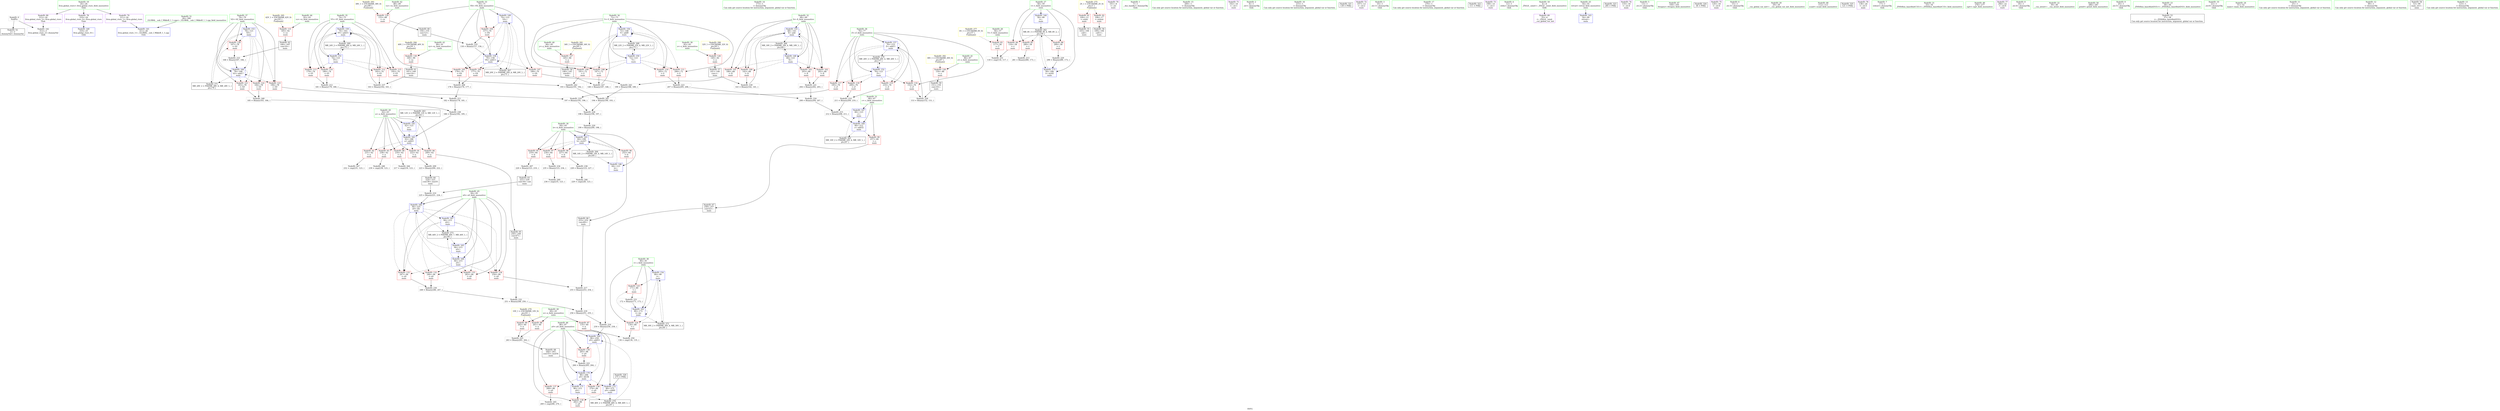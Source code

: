 digraph "SVFG" {
	label="SVFG";

	Node0x564a797b5410 [shape=record,color=grey,label="{NodeID: 0\nNullPtr}"];
	Node0x564a797b5410 -> Node0x564a797d7920[style=solid];
	Node0x564a797b5410 -> Node0x564a797dd260[style=solid];
	Node0x564a797f1800 [shape=record,color=black,label="{NodeID: 263\nMR_12V_2 = PHI(MR_12V_4, MR_12V_1, )\npts\{63 \}\n}"];
	Node0x564a797f1800 -> Node0x564a797dd4d0[style=dashed];
	Node0x564a797d6690 [shape=record,color=red,label="{NodeID: 97\n234\<--64\n\<--b\nmain\n}"];
	Node0x564a797d6690 -> Node0x564a797e3e50[style=solid];
	Node0x564a797d4b20 [shape=record,color=green,label="{NodeID: 14\n173\<--1\n\<--dummyObj\nCan only get source location for instruction, argument, global var or function.}"];
	Node0x564a797f6400 [shape=record,color=yellow,style=double,label="{NodeID: 277\n6V_1 = ENCHI(MR_6V_0)\npts\{57 \}\nFun[main]}"];
	Node0x564a797f6400 -> Node0x564a797d9250[style=dashed];
	Node0x564a797d71f0 [shape=record,color=red,label="{NodeID: 111\n206\<--72\n\<--Y\nmain\n}"];
	Node0x564a797d71f0 -> Node0x564a797e2dd0[style=solid];
	Node0x564a797d5580 [shape=record,color=green,label="{NodeID: 28\n60\<--61\nn\<--n_field_insensitive\nmain\n}"];
	Node0x564a797d5580 -> Node0x564a797d9590[style=solid];
	Node0x564a797d5580 -> Node0x564a797d9660[style=solid];
	Node0x564a797d5580 -> Node0x564a797d9730[style=solid];
	Node0x564a797f7040 [shape=record,color=yellow,style=double,label="{NodeID: 291\n34V_1 = ENCHI(MR_34V_0)\npts\{85 \}\nFun[main]}"];
	Node0x564a797f7040 -> Node0x564a797dc630[style=dashed];
	Node0x564a797da940 [shape=record,color=grey,label="{NodeID: 208\n178 = Binary(176, 177, )\n}"];
	Node0x564a797da940 -> Node0x564a797e1bd0[style=solid];
	Node0x564a797dc490 [shape=record,color=red,label="{NodeID: 125\n171\<--80\n\<--i\nmain\n}"];
	Node0x564a797dc490 -> Node0x564a797e39d0[style=solid];
	Node0x564a797d60e0 [shape=record,color=green,label="{NodeID: 42\n88\<--89\nvx\<--vx_field_insensitive\nmain\n}"];
	Node0x564a797d60e0 -> Node0x564a797dc7d0[style=solid];
	Node0x564a797e2c50 [shape=record,color=grey,label="{NodeID: 222\n266 = Binary(265, 264, )\n}"];
	Node0x564a797e2c50 -> Node0x564a797de920[style=solid];
	Node0x564a797dcff0 [shape=record,color=red,label="{NodeID: 139\n282\<--96\n\<--y0\nmain\n}"];
	Node0x564a797d7c60 [shape=record,color=black,label="{NodeID: 56\n109\<--106\ncall1\<--\nmain\n}"];
	Node0x564a797e4150 [shape=record,color=grey,label="{NodeID: 236\n228 = Binary(123, 227, )\n}"];
	Node0x564a797e4150 -> Node0x564a797e5050[style=solid];
	Node0x564a797ddb50 [shape=record,color=blue,label="{NodeID: 153\n78\<--123\nVZ\<--\nmain\n}"];
	Node0x564a797ddb50 -> Node0x564a797dc080[style=dashed];
	Node0x564a797ddb50 -> Node0x564a797dc150[style=dashed];
	Node0x564a797ddb50 -> Node0x564a797dc220[style=dashed];
	Node0x564a797ddb50 -> Node0x564a797dc2f0[style=dashed];
	Node0x564a797ddb50 -> Node0x564a797de100[style=dashed];
	Node0x564a797ddb50 -> Node0x564a797f4400[style=dashed];
	Node0x564a797d87c0 [shape=record,color=purple,label="{NodeID: 70\n101\<--8\n\<--.str\nmain\n}"];
	Node0x564a797e5650 [shape=record,color=grey,label="{NodeID: 250\n136 = cmp(134, 135, )\n}"];
	Node0x564a797de6b0 [shape=record,color=blue,label="{NodeID: 167\n94\<--215\nx0\<--\nmain\n}"];
	Node0x564a797de6b0 -> Node0x564a797dca40[style=dashed];
	Node0x564a797de6b0 -> Node0x564a797dcb10[style=dashed];
	Node0x564a797de6b0 -> Node0x564a797dcbe0[style=dashed];
	Node0x564a797de6b0 -> Node0x564a797dccb0[style=dashed];
	Node0x564a797de6b0 -> Node0x564a797f4e00[style=dashed];
	Node0x564a797d9320 [shape=record,color=red,label="{NodeID: 84\n116\<--58\n\<--t\nmain\n}"];
	Node0x564a797d9320 -> Node0x564a797e57d0[style=solid];
	Node0x564a797cd0b0 [shape=record,color=green,label="{NodeID: 1\n7\<--1\n__dso_handle\<--dummyObj\nGlob }"];
	Node0x564a797f1d00 [shape=record,color=black,label="{NodeID: 264\nMR_14V_2 = PHI(MR_14V_4, MR_14V_1, )\npts\{65 \}\n}"];
	Node0x564a797f1d00 -> Node0x564a797dd5a0[style=dashed];
	Node0x564a797d6760 [shape=record,color=red,label="{NodeID: 98\n252\<--64\n\<--b\nmain\n}"];
	Node0x564a797d6760 -> Node0x564a797d8480[style=solid];
	Node0x564a797d4bb0 [shape=record,color=green,label="{NodeID: 15\n200\<--1\n\<--dummyObj\nCan only get source location for instruction, argument, global var or function.}"];
	Node0x564a797d72c0 [shape=record,color=red,label="{NodeID: 112\n162\<--74\n\<--VY\nmain\n}"];
	Node0x564a797d72c0 -> Node0x564a797e42d0[style=solid];
	Node0x564a797d5650 [shape=record,color=green,label="{NodeID: 29\n62\<--63\na\<--a_field_insensitive\nmain\n}"];
	Node0x564a797d5650 -> Node0x564a797d9800[style=solid];
	Node0x564a797d5650 -> Node0x564a797d98d0[style=solid];
	Node0x564a797d5650 -> Node0x564a797d99a0[style=solid];
	Node0x564a797d5650 -> Node0x564a797d9a70[style=solid];
	Node0x564a797d5650 -> Node0x564a797d9b40[style=solid];
	Node0x564a797d5650 -> Node0x564a797dd4d0[style=solid];
	Node0x564a797d5650 -> Node0x564a797de2a0[style=solid];
	Node0x564a797f7120 [shape=record,color=yellow,style=double,label="{NodeID: 292\n36V_1 = ENCHI(MR_36V_0)\npts\{87 \}\nFun[main]}"];
	Node0x564a797f7120 -> Node0x564a797dc700[style=dashed];
	Node0x564a797daac0 [shape=record,color=grey,label="{NodeID: 209\n223 = Binary(200, 222, )\n}"];
	Node0x564a797daac0 -> Node0x564a797d82e0[style=solid];
	Node0x564a797dc560 [shape=record,color=red,label="{NodeID: 126\n140\<--82\n\<--x\nmain\n}"];
	Node0x564a797dc560 -> Node0x564a797d7d30[style=solid];
	Node0x564a797d61b0 [shape=record,color=green,label="{NodeID: 43\n90\<--91\nvy\<--vy_field_insensitive\nmain\n}"];
	Node0x564a797d61b0 -> Node0x564a797dc8a0[style=solid];
	Node0x564a797e2dd0 [shape=record,color=grey,label="{NodeID: 223\n207 = Binary(205, 206, )\n}"];
	Node0x564a797e2dd0 -> Node0x564a797e2f50[style=solid];
	Node0x564a797dd0c0 [shape=record,color=blue,label="{NodeID: 140\n310\<--25\nllvm.global_ctors_0\<--\nGlob }"];
	Node0x564a797d7d30 [shape=record,color=black,label="{NodeID: 57\n141\<--140\nconv\<--\nmain\n}"];
	Node0x564a797d7d30 -> Node0x564a797e45d0[style=solid];
	Node0x564a797e42d0 [shape=record,color=grey,label="{NodeID: 237\n163 = Binary(162, 161, )\n}"];
	Node0x564a797e42d0 -> Node0x564a797de030[style=solid];
	Node0x564a797ddc20 [shape=record,color=blue,label="{NodeID: 154\n80\<--99\ni\<--\nmain\n}"];
	Node0x564a797ddc20 -> Node0x564a797dc3c0[style=dashed];
	Node0x564a797ddc20 -> Node0x564a797dc490[style=dashed];
	Node0x564a797ddc20 -> Node0x564a797de1d0[style=dashed];
	Node0x564a797ddc20 -> Node0x564a797f4900[style=dashed];
	Node0x564a797d8890 [shape=record,color=purple,label="{NodeID: 71\n102\<--10\n\<--.str.1\nmain\n}"];
	Node0x564a797e57d0 [shape=record,color=grey,label="{NodeID: 251\n118 = cmp(116, 117, )\n}"];
	Node0x564a797de780 [shape=record,color=blue,label="{NodeID: 168\n94\<--215\nx0\<--\nmain\n}"];
	Node0x564a797de780 -> Node0x564a797dca40[style=dashed];
	Node0x564a797de780 -> Node0x564a797dcb10[style=dashed];
	Node0x564a797de780 -> Node0x564a797dcbe0[style=dashed];
	Node0x564a797de780 -> Node0x564a797dccb0[style=dashed];
	Node0x564a797de780 -> Node0x564a797f4e00[style=dashed];
	Node0x564a797d93f0 [shape=record,color=red,label="{NodeID: 85\n280\<--58\n\<--t\nmain\n}"];
	Node0x564a797d93f0 -> Node0x564a797e1ed0[style=solid];
	Node0x564a797b52f0 [shape=record,color=green,label="{NodeID: 2\n8\<--1\n.str\<--dummyObj\nGlob }"];
	Node0x564a797f2200 [shape=record,color=black,label="{NodeID: 265\nMR_16V_2 = PHI(MR_16V_4, MR_16V_1, )\npts\{67 \}\n}"];
	Node0x564a797f2200 -> Node0x564a797dd670[style=dashed];
	Node0x564a797d6830 [shape=record,color=red,label="{NodeID: 99\n257\<--66\n\<--c\nmain\n}"];
	Node0x564a797d6830 -> Node0x564a797d8550[style=solid];
	Node0x564a797d4c40 [shape=record,color=green,label="{NodeID: 16\n215\<--1\n\<--dummyObj\nCan only get source location for instruction, argument, global var or function.}"];
	Node0x564a797f65c0 [shape=record,color=yellow,style=double,label="{NodeID: 279\n10V_1 = ENCHI(MR_10V_0)\npts\{61 \}\nFun[main]}"];
	Node0x564a797f65c0 -> Node0x564a797d9590[style=dashed];
	Node0x564a797f65c0 -> Node0x564a797d9660[style=dashed];
	Node0x564a797f65c0 -> Node0x564a797d9730[style=dashed];
	Node0x564a797d7390 [shape=record,color=red,label="{NodeID: 113\n179\<--74\n\<--VY\nmain\n}"];
	Node0x564a797d7390 -> Node0x564a797e1d50[style=solid];
	Node0x564a797d5720 [shape=record,color=green,label="{NodeID: 30\n64\<--65\nb\<--b_field_insensitive\nmain\n}"];
	Node0x564a797d5720 -> Node0x564a797d9c10[style=solid];
	Node0x564a797d5720 -> Node0x564a797d65c0[style=solid];
	Node0x564a797d5720 -> Node0x564a797d6690[style=solid];
	Node0x564a797d5720 -> Node0x564a797d6760[style=solid];
	Node0x564a797d5720 -> Node0x564a797dd5a0[style=solid];
	Node0x564a797d5720 -> Node0x564a797de370[style=solid];
	Node0x564a797f7200 [shape=record,color=yellow,style=double,label="{NodeID: 293\n38V_1 = ENCHI(MR_38V_0)\npts\{89 \}\nFun[main]}"];
	Node0x564a797f7200 -> Node0x564a797dc7d0[style=dashed];
	Node0x564a797e1ad0 [shape=record,color=grey,label="{NodeID: 210\n225 = Binary(221, 224, )\n}"];
	Node0x564a797e1ad0 -> Node0x564a797de5e0[style=solid];
	Node0x564a797dc630 [shape=record,color=red,label="{NodeID: 127\n145\<--84\n\<--y\nmain\n}"];
	Node0x564a797dc630 -> Node0x564a797d7e00[style=solid];
	Node0x564a797d6280 [shape=record,color=green,label="{NodeID: 44\n92\<--93\nvz\<--vz_field_insensitive\nmain\n}"];
	Node0x564a797d6280 -> Node0x564a797dc970[style=solid];
	Node0x564a797e2f50 [shape=record,color=grey,label="{NodeID: 224\n208 = Binary(204, 207, )\n}"];
	Node0x564a797e2f50 -> Node0x564a797e21d0[style=solid];
	Node0x564a797dd190 [shape=record,color=blue,label="{NodeID: 141\n311\<--26\nllvm.global_ctors_1\<--_GLOBAL__sub_I_MikleB_1_1.cpp\nGlob }"];
	Node0x564a797d7e00 [shape=record,color=black,label="{NodeID: 58\n146\<--145\nconv8\<--\nmain\n}"];
	Node0x564a797d7e00 -> Node0x564a797e33d0[style=solid];
	Node0x564a798054d0 [shape=record,color=black,label="{NodeID: 321\n139 = PHI()\n}"];
	Node0x564a797e4450 [shape=record,color=grey,label="{NodeID: 238\n186 = Binary(182, 185, )\n}"];
	Node0x564a797e4450 -> Node0x564a797de2a0[style=solid];
	Node0x564a797ddcf0 [shape=record,color=blue,label="{NodeID: 155\n68\<--143\nX\<--add\nmain\n}"];
	Node0x564a797ddcf0 -> Node0x564a797d6900[style=dashed];
	Node0x564a797ddcf0 -> Node0x564a797d69d0[style=dashed];
	Node0x564a797ddcf0 -> Node0x564a797d6aa0[style=dashed];
	Node0x564a797ddcf0 -> Node0x564a797d6b70[style=dashed];
	Node0x564a797ddcf0 -> Node0x564a797ddcf0[style=dashed];
	Node0x564a797ddcf0 -> Node0x564a797f2700[style=dashed];
	Node0x564a797d8960 [shape=record,color=purple,label="{NodeID: 72\n107\<--13\n\<--.str.2\nmain\n}"];
	Node0x564a797de850 [shape=record,color=blue,label="{NodeID: 169\n96\<--259\ny0\<--add53\nmain\n}"];
	Node0x564a797de850 -> Node0x564a797dcd80[style=dashed];
	Node0x564a797de850 -> Node0x564a797de920[style=dashed];
	Node0x564a797d94c0 [shape=record,color=red,label="{NodeID: 86\n289\<--58\n\<--t\nmain\n}"];
	Node0x564a797d94c0 -> Node0x564a797e36d0[style=solid];
	Node0x564a797b5a90 [shape=record,color=green,label="{NodeID: 3\n10\<--1\n.str.1\<--dummyObj\nGlob }"];
	Node0x564a797f2700 [shape=record,color=black,label="{NodeID: 266\nMR_18V_2 = PHI(MR_18V_4, MR_18V_1, )\npts\{69 \}\n}"];
	Node0x564a797f2700 -> Node0x564a797dd740[style=dashed];
	Node0x564a797d6900 [shape=record,color=red,label="{NodeID: 100\n142\<--68\n\<--X\nmain\n}"];
	Node0x564a797d6900 -> Node0x564a797e45d0[style=solid];
	Node0x564a797d4cd0 [shape=record,color=green,label="{NodeID: 17\n270\<--1\n\<--dummyObj\nCan only get source location for instruction, argument, global var or function.}"];
	Node0x564a797d7460 [shape=record,color=red,label="{NodeID: 114\n180\<--74\n\<--VY\nmain\n}"];
	Node0x564a797d7460 -> Node0x564a797e1d50[style=solid];
	Node0x564a797d57f0 [shape=record,color=green,label="{NodeID: 31\n66\<--67\nc\<--c_field_insensitive\nmain\n}"];
	Node0x564a797d57f0 -> Node0x564a797d6830[style=solid];
	Node0x564a797d57f0 -> Node0x564a797dd670[style=solid];
	Node0x564a797d57f0 -> Node0x564a797de440[style=solid];
	Node0x564a797f72e0 [shape=record,color=yellow,style=double,label="{NodeID: 294\n40V_1 = ENCHI(MR_40V_0)\npts\{91 \}\nFun[main]}"];
	Node0x564a797f72e0 -> Node0x564a797dc8a0[style=dashed];
	Node0x564a797e1bd0 [shape=record,color=grey,label="{NodeID: 211\n182 = Binary(178, 181, )\n}"];
	Node0x564a797e1bd0 -> Node0x564a797e4450[style=solid];
	Node0x564a797dc700 [shape=record,color=red,label="{NodeID: 128\n150\<--86\n\<--z\nmain\n}"];
	Node0x564a797dc700 -> Node0x564a797d7ed0[style=solid];
	Node0x564a797d6350 [shape=record,color=green,label="{NodeID: 45\n94\<--95\nx0\<--x0_field_insensitive\nmain\n}"];
	Node0x564a797d6350 -> Node0x564a797dca40[style=solid];
	Node0x564a797d6350 -> Node0x564a797dcb10[style=solid];
	Node0x564a797d6350 -> Node0x564a797dcbe0[style=solid];
	Node0x564a797d6350 -> Node0x564a797dccb0[style=solid];
	Node0x564a797d6350 -> Node0x564a797de510[style=solid];
	Node0x564a797d6350 -> Node0x564a797de5e0[style=solid];
	Node0x564a797d6350 -> Node0x564a797de6b0[style=solid];
	Node0x564a797d6350 -> Node0x564a797de780[style=solid];
	Node0x564a797e30d0 [shape=record,color=grey,label="{NodeID: 225\n263 = Binary(261, 262, )\n}"];
	Node0x564a797e30d0 -> Node0x564a797d8620[style=solid];
	Node0x564a797dd260 [shape=record,color=blue, style = dotted,label="{NodeID: 142\n312\<--3\nllvm.global_ctors_2\<--dummyVal\nGlob }"];
	Node0x564a797d7ed0 [shape=record,color=black,label="{NodeID: 59\n151\<--150\nconv10\<--\nmain\n}"];
	Node0x564a797d7ed0 -> Node0x564a797e3250[style=solid];
	Node0x564a798055d0 [shape=record,color=black,label="{NodeID: 322\n111 = PHI()\n}"];
	Node0x564a797e45d0 [shape=record,color=grey,label="{NodeID: 239\n143 = Binary(142, 141, )\n}"];
	Node0x564a797e45d0 -> Node0x564a797ddcf0[style=solid];
	Node0x564a797dddc0 [shape=record,color=blue,label="{NodeID: 156\n72\<--148\nY\<--add9\nmain\n}"];
	Node0x564a797dddc0 -> Node0x564a797d6f80[style=dashed];
	Node0x564a797dddc0 -> Node0x564a797d7050[style=dashed];
	Node0x564a797dddc0 -> Node0x564a797d7120[style=dashed];
	Node0x564a797dddc0 -> Node0x564a797d71f0[style=dashed];
	Node0x564a797dddc0 -> Node0x564a797dddc0[style=dashed];
	Node0x564a797dddc0 -> Node0x564a797f3100[style=dashed];
	Node0x564a797d8a30 [shape=record,color=purple,label="{NodeID: 73\n108\<--15\n\<--.str.3\nmain\n}"];
	Node0x564a797de920 [shape=record,color=blue,label="{NodeID: 170\n96\<--266\ny0\<--div56\nmain\n}"];
	Node0x564a797de920 -> Node0x564a797dce50[style=dashed];
	Node0x564a797de920 -> Node0x564a797dcf20[style=dashed];
	Node0x564a797de920 -> Node0x564a797de9f0[style=dashed];
	Node0x564a797de920 -> Node0x564a797deac0[style=dashed];
	Node0x564a797d9590 [shape=record,color=red,label="{NodeID: 87\n135\<--60\n\<--n\nmain\n}"];
	Node0x564a797d9590 -> Node0x564a797e5650[style=solid];
	Node0x564a797b5bc0 [shape=record,color=green,label="{NodeID: 4\n12\<--1\nstdin\<--dummyObj\nGlob }"];
	Node0x564a797f2c00 [shape=record,color=black,label="{NodeID: 267\nMR_20V_2 = PHI(MR_20V_4, MR_20V_1, )\npts\{71 \}\n}"];
	Node0x564a797f2c00 -> Node0x564a797dd810[style=dashed];
	Node0x564a797d69d0 [shape=record,color=red,label="{NodeID: 101\n188\<--68\n\<--X\nmain\n}"];
	Node0x564a797d69d0 -> Node0x564a797e4bd0[style=solid];
	Node0x564a797d4d60 [shape=record,color=green,label="{NodeID: 18\n4\<--6\n_ZStL8__ioinit\<--_ZStL8__ioinit_field_insensitive\nGlob }"];
	Node0x564a797d4d60 -> Node0x564a797d86f0[style=solid];
	Node0x564a797d7530 [shape=record,color=red,label="{NodeID: 115\n192\<--74\n\<--VY\nmain\n}"];
	Node0x564a797d7530 -> Node0x564a797e4a50[style=solid];
	Node0x564a797d58c0 [shape=record,color=green,label="{NodeID: 32\n68\<--69\nX\<--X_field_insensitive\nmain\n}"];
	Node0x564a797d58c0 -> Node0x564a797d6900[style=solid];
	Node0x564a797d58c0 -> Node0x564a797d69d0[style=solid];
	Node0x564a797d58c0 -> Node0x564a797d6aa0[style=solid];
	Node0x564a797d58c0 -> Node0x564a797d6b70[style=solid];
	Node0x564a797d58c0 -> Node0x564a797dd740[style=solid];
	Node0x564a797d58c0 -> Node0x564a797ddcf0[style=solid];
	Node0x564a797f73c0 [shape=record,color=yellow,style=double,label="{NodeID: 295\n42V_1 = ENCHI(MR_42V_0)\npts\{93 \}\nFun[main]}"];
	Node0x564a797f73c0 -> Node0x564a797dc970[style=dashed];
	Node0x564a797e1d50 [shape=record,color=grey,label="{NodeID: 212\n181 = Binary(179, 180, )\n}"];
	Node0x564a797e1d50 -> Node0x564a797e1bd0[style=solid];
	Node0x564a797dc7d0 [shape=record,color=red,label="{NodeID: 129\n155\<--88\n\<--vx\nmain\n}"];
	Node0x564a797dc7d0 -> Node0x564a797d7fa0[style=solid];
	Node0x564a797d6420 [shape=record,color=green,label="{NodeID: 46\n96\<--97\ny0\<--y0_field_insensitive\nmain\n}"];
	Node0x564a797d6420 -> Node0x564a797dcd80[style=solid];
	Node0x564a797d6420 -> Node0x564a797dce50[style=solid];
	Node0x564a797d6420 -> Node0x564a797dcf20[style=solid];
	Node0x564a797d6420 -> Node0x564a797dcff0[style=solid];
	Node0x564a797d6420 -> Node0x564a797de850[style=solid];
	Node0x564a797d6420 -> Node0x564a797de920[style=solid];
	Node0x564a797d6420 -> Node0x564a797de9f0[style=solid];
	Node0x564a797d6420 -> Node0x564a797deac0[style=solid];
	Node0x564a797e3250 [shape=record,color=grey,label="{NodeID: 226\n153 = Binary(152, 151, )\n}"];
	Node0x564a797e3250 -> Node0x564a797dde90[style=solid];
	Node0x564a797dd330 [shape=record,color=blue,label="{NodeID: 143\n54\<--99\nretval\<--\nmain\n}"];
	Node0x564a797d7fa0 [shape=record,color=black,label="{NodeID: 60\n156\<--155\nconv12\<--\nmain\n}"];
	Node0x564a797d7fa0 -> Node0x564a797e3fd0[style=solid];
	Node0x564a798056d0 [shape=record,color=black,label="{NodeID: 323\n285 = PHI()\n}"];
	Node0x564a797e4750 [shape=record,color=grey,label="{NodeID: 240\n185 = Binary(183, 184, )\n}"];
	Node0x564a797e4750 -> Node0x564a797e4450[style=solid];
	Node0x564a797dde90 [shape=record,color=blue,label="{NodeID: 157\n76\<--153\nZ\<--add11\nmain\n}"];
	Node0x564a797dde90 -> Node0x564a797dbd40[style=dashed];
	Node0x564a797dde90 -> Node0x564a797dbe10[style=dashed];
	Node0x564a797dde90 -> Node0x564a797dbee0[style=dashed];
	Node0x564a797dde90 -> Node0x564a797dbfb0[style=dashed];
	Node0x564a797dde90 -> Node0x564a797dde90[style=dashed];
	Node0x564a797dde90 -> Node0x564a797f3f00[style=dashed];
	Node0x564a797d8b00 [shape=record,color=purple,label="{NodeID: 74\n110\<--18\n\<--.str.4\nmain\n}"];
	Node0x564a797de9f0 [shape=record,color=blue,label="{NodeID: 171\n96\<--215\ny0\<--\nmain\n}"];
	Node0x564a797de9f0 -> Node0x564a797dcff0[style=dashed];
	Node0x564a797de9f0 -> Node0x564a797f5300[style=dashed];
	Node0x564a797d9660 [shape=record,color=red,label="{NodeID: 88\n261\<--60\n\<--n\nmain\n}"];
	Node0x564a797d9660 -> Node0x564a797e30d0[style=solid];
	Node0x564a797b5c50 [shape=record,color=green,label="{NodeID: 5\n13\<--1\n.str.2\<--dummyObj\nGlob }"];
	Node0x564a797f3100 [shape=record,color=black,label="{NodeID: 268\nMR_22V_2 = PHI(MR_22V_4, MR_22V_1, )\npts\{73 \}\n}"];
	Node0x564a797f3100 -> Node0x564a797dd8e0[style=dashed];
	Node0x564a797d6aa0 [shape=record,color=red,label="{NodeID: 102\n202\<--68\n\<--X\nmain\n}"];
	Node0x564a797d6aa0 -> Node0x564a797e2ad0[style=solid];
	Node0x564a797d4e30 [shape=record,color=green,label="{NodeID: 19\n24\<--28\nllvm.global_ctors\<--llvm.global_ctors_field_insensitive\nGlob }"];
	Node0x564a797d4e30 -> Node0x564a797d8e40[style=solid];
	Node0x564a797d4e30 -> Node0x564a797d8f10[style=solid];
	Node0x564a797d4e30 -> Node0x564a797d8fe0[style=solid];
	Node0x564a797dbd40 [shape=record,color=red,label="{NodeID: 116\n152\<--76\n\<--Z\nmain\n}"];
	Node0x564a797dbd40 -> Node0x564a797e3250[style=solid];
	Node0x564a797d5990 [shape=record,color=green,label="{NodeID: 33\n70\<--71\nVX\<--VX_field_insensitive\nmain\n}"];
	Node0x564a797d5990 -> Node0x564a797d6c40[style=solid];
	Node0x564a797d5990 -> Node0x564a797d6d10[style=solid];
	Node0x564a797d5990 -> Node0x564a797d6de0[style=solid];
	Node0x564a797d5990 -> Node0x564a797d6eb0[style=solid];
	Node0x564a797d5990 -> Node0x564a797dd810[style=solid];
	Node0x564a797d5990 -> Node0x564a797ddf60[style=solid];
	Node0x564a797e1ed0 [shape=record,color=grey,label="{NodeID: 213\n281 = Binary(280, 173, )\n}"];
	Node0x564a797dc8a0 [shape=record,color=red,label="{NodeID: 130\n160\<--90\n\<--vy\nmain\n}"];
	Node0x564a797dc8a0 -> Node0x564a797d8070[style=solid];
	Node0x564a797d64f0 [shape=record,color=green,label="{NodeID: 47\n104\<--105\nfreopen\<--freopen_field_insensitive\n}"];
	Node0x564a797e33d0 [shape=record,color=grey,label="{NodeID: 227\n148 = Binary(147, 146, )\n}"];
	Node0x564a797e33d0 -> Node0x564a797dddc0[style=solid];
	Node0x564a797dd400 [shape=record,color=blue,label="{NodeID: 144\n58\<--99\nt\<--\nmain\n}"];
	Node0x564a797dd400 -> Node0x564a797f1300[style=dashed];
	Node0x564a797d8070 [shape=record,color=black,label="{NodeID: 61\n161\<--160\nconv14\<--\nmain\n}"];
	Node0x564a797d8070 -> Node0x564a797e42d0[style=solid];
	Node0x564a798057d0 [shape=record,color=black,label="{NodeID: 324\n36 = PHI()\n}"];
	Node0x564a797e48d0 [shape=record,color=grey,label="{NodeID: 241\n194 = Binary(190, 193, )\n}"];
	Node0x564a797e48d0 -> Node0x564a797e3550[style=solid];
	Node0x564a797ddf60 [shape=record,color=blue,label="{NodeID: 158\n70\<--158\nVX\<--add13\nmain\n}"];
	Node0x564a797ddf60 -> Node0x564a797d6c40[style=dashed];
	Node0x564a797ddf60 -> Node0x564a797d6d10[style=dashed];
	Node0x564a797ddf60 -> Node0x564a797d6de0[style=dashed];
	Node0x564a797ddf60 -> Node0x564a797d6eb0[style=dashed];
	Node0x564a797ddf60 -> Node0x564a797ddf60[style=dashed];
	Node0x564a797ddf60 -> Node0x564a797f2c00[style=dashed];
	Node0x564a797d8bd0 [shape=record,color=purple,label="{NodeID: 75\n120\<--18\n\<--.str.4\nmain\n}"];
	Node0x564a797deac0 [shape=record,color=blue,label="{NodeID: 172\n96\<--275\ny0\<--call60\nmain\n}"];
	Node0x564a797deac0 -> Node0x564a797dcff0[style=dashed];
	Node0x564a797deac0 -> Node0x564a797f5300[style=dashed];
	Node0x564a797d9730 [shape=record,color=red,label="{NodeID: 89\n262\<--60\n\<--n\nmain\n}"];
	Node0x564a797d9730 -> Node0x564a797e30d0[style=solid];
	Node0x564a797b96e0 [shape=record,color=green,label="{NodeID: 6\n15\<--1\n.str.3\<--dummyObj\nGlob }"];
	Node0x564a797f3e10 [shape=record,color=black,label="{NodeID: 269\nMR_24V_2 = PHI(MR_24V_4, MR_24V_1, )\npts\{75 \}\n}"];
	Node0x564a797f3e10 -> Node0x564a797dd9b0[style=dashed];
	Node0x564a797d6b70 [shape=record,color=red,label="{NodeID: 103\n203\<--68\n\<--X\nmain\n}"];
	Node0x564a797d6b70 -> Node0x564a797e2ad0[style=solid];
	Node0x564a797d4f00 [shape=record,color=green,label="{NodeID: 20\n29\<--30\n__cxx_global_var_init\<--__cxx_global_var_init_field_insensitive\n}"];
	Node0x564a797dbe10 [shape=record,color=red,label="{NodeID: 117\n195\<--76\n\<--Z\nmain\n}"];
	Node0x564a797dbe10 -> Node0x564a797e27d0[style=solid];
	Node0x564a797d5a60 [shape=record,color=green,label="{NodeID: 34\n72\<--73\nY\<--Y_field_insensitive\nmain\n}"];
	Node0x564a797d5a60 -> Node0x564a797d6f80[style=solid];
	Node0x564a797d5a60 -> Node0x564a797d7050[style=solid];
	Node0x564a797d5a60 -> Node0x564a797d7120[style=solid];
	Node0x564a797d5a60 -> Node0x564a797d71f0[style=solid];
	Node0x564a797d5a60 -> Node0x564a797dd8e0[style=solid];
	Node0x564a797d5a60 -> Node0x564a797dddc0[style=solid];
	Node0x564a797e2050 [shape=record,color=grey,label="{NodeID: 214\n211 = Binary(209, 210, )\n}"];
	Node0x564a797e2050 -> Node0x564a797e21d0[style=solid];
	Node0x564a797dc970 [shape=record,color=red,label="{NodeID: 131\n165\<--92\n\<--vz\nmain\n}"];
	Node0x564a797dc970 -> Node0x564a797d8140[style=solid];
	Node0x564a797d75e0 [shape=record,color=green,label="{NodeID: 48\n112\<--113\nscanf\<--scanf_field_insensitive\n}"];
	Node0x564a797e3550 [shape=record,color=grey,label="{NodeID: 228\n198 = Binary(194, 197, )\n}"];
	Node0x564a797e3550 -> Node0x564a797e2950[style=solid];
	Node0x564a797dd4d0 [shape=record,color=blue,label="{NodeID: 145\n62\<--123\na\<--\nmain\n}"];
	Node0x564a797dd4d0 -> Node0x564a797de2a0[style=dashed];
	Node0x564a797d8140 [shape=record,color=black,label="{NodeID: 62\n166\<--165\nconv16\<--\nmain\n}"];
	Node0x564a797d8140 -> Node0x564a797e3cd0[style=solid];
	Node0x564a798058d0 [shape=record,color=black,label="{NodeID: 325\n121 = PHI()\n}"];
	Node0x564a797e4a50 [shape=record,color=grey,label="{NodeID: 242\n193 = Binary(191, 192, )\n}"];
	Node0x564a797e4a50 -> Node0x564a797e48d0[style=solid];
	Node0x564a797de030 [shape=record,color=blue,label="{NodeID: 159\n74\<--163\nVY\<--add15\nmain\n}"];
	Node0x564a797de030 -> Node0x564a797d72c0[style=dashed];
	Node0x564a797de030 -> Node0x564a797d7390[style=dashed];
	Node0x564a797de030 -> Node0x564a797d7460[style=dashed];
	Node0x564a797de030 -> Node0x564a797d7530[style=dashed];
	Node0x564a797de030 -> Node0x564a797de030[style=dashed];
	Node0x564a797de030 -> Node0x564a797f3e10[style=dashed];
	Node0x564a797d8ca0 [shape=record,color=purple,label="{NodeID: 76\n138\<--20\n\<--.str.5\nmain\n}"];
	Node0x564a797deb90 [shape=record,color=blue,label="{NodeID: 173\n58\<--290\nt\<--inc65\nmain\n}"];
	Node0x564a797deb90 -> Node0x564a797f1300[style=dashed];
	Node0x564a797d9800 [shape=record,color=red,label="{NodeID: 90\n216\<--62\n\<--a\nmain\n}"];
	Node0x564a797d9800 -> Node0x564a797e4d50[style=solid];
	Node0x564a797b9770 [shape=record,color=green,label="{NodeID: 7\n17\<--1\nstdout\<--dummyObj\nGlob }"];
	Node0x564a797f3f00 [shape=record,color=black,label="{NodeID: 270\nMR_26V_2 = PHI(MR_26V_4, MR_26V_1, )\npts\{77 \}\n}"];
	Node0x564a797f3f00 -> Node0x564a797dda80[style=dashed];
	Node0x564a797d6c40 [shape=record,color=red,label="{NodeID: 104\n157\<--70\n\<--VX\nmain\n}"];
	Node0x564a797d6c40 -> Node0x564a797e3fd0[style=solid];
	Node0x564a797d4fd0 [shape=record,color=green,label="{NodeID: 21\n33\<--34\n_ZNSt8ios_base4InitC1Ev\<--_ZNSt8ios_base4InitC1Ev_field_insensitive\n}"];
	Node0x564a797dbee0 [shape=record,color=red,label="{NodeID: 118\n209\<--76\n\<--Z\nmain\n}"];
	Node0x564a797dbee0 -> Node0x564a797e2050[style=solid];
	Node0x564a797d5b30 [shape=record,color=green,label="{NodeID: 35\n74\<--75\nVY\<--VY_field_insensitive\nmain\n}"];
	Node0x564a797d5b30 -> Node0x564a797d72c0[style=solid];
	Node0x564a797d5b30 -> Node0x564a797d7390[style=solid];
	Node0x564a797d5b30 -> Node0x564a797d7460[style=solid];
	Node0x564a797d5b30 -> Node0x564a797d7530[style=solid];
	Node0x564a797d5b30 -> Node0x564a797dd9b0[style=solid];
	Node0x564a797d5b30 -> Node0x564a797de030[style=solid];
	Node0x564a797e21d0 [shape=record,color=grey,label="{NodeID: 215\n212 = Binary(208, 211, )\n}"];
	Node0x564a797e21d0 -> Node0x564a797de440[style=solid];
	Node0x564a797dca40 [shape=record,color=red,label="{NodeID: 132\n246\<--94\n\<--x0\nmain\n}"];
	Node0x564a797dca40 -> Node0x564a797e3850[style=solid];
	Node0x564a797d76b0 [shape=record,color=green,label="{NodeID: 49\n276\<--277\nsqrt\<--sqrt_field_insensitive\n}"];
	Node0x564a797e36d0 [shape=record,color=grey,label="{NodeID: 229\n290 = Binary(289, 173, )\n}"];
	Node0x564a797e36d0 -> Node0x564a797deb90[style=solid];
	Node0x564a797dd5a0 [shape=record,color=blue,label="{NodeID: 146\n64\<--123\nb\<--\nmain\n}"];
	Node0x564a797dd5a0 -> Node0x564a797de370[style=dashed];
	Node0x564a797d8210 [shape=record,color=black,label="{NodeID: 63\n221\<--220\nconv34\<--sub\nmain\n}"];
	Node0x564a797d8210 -> Node0x564a797e1ad0[style=solid];
	Node0x564a798059d0 [shape=record,color=black,label="{NodeID: 326\n275 = PHI()\n}"];
	Node0x564a798059d0 -> Node0x564a797deac0[style=solid];
	Node0x564a797e4bd0 [shape=record,color=grey,label="{NodeID: 243\n190 = Binary(188, 189, )\n}"];
	Node0x564a797e4bd0 -> Node0x564a797e48d0[style=solid];
	Node0x564a797de100 [shape=record,color=blue,label="{NodeID: 160\n78\<--168\nVZ\<--add17\nmain\n}"];
	Node0x564a797de100 -> Node0x564a797dc080[style=dashed];
	Node0x564a797de100 -> Node0x564a797dc150[style=dashed];
	Node0x564a797de100 -> Node0x564a797dc220[style=dashed];
	Node0x564a797de100 -> Node0x564a797dc2f0[style=dashed];
	Node0x564a797de100 -> Node0x564a797de100[style=dashed];
	Node0x564a797de100 -> Node0x564a797f4400[style=dashed];
	Node0x564a797d8d70 [shape=record,color=purple,label="{NodeID: 77\n284\<--22\n\<--.str.6\nmain\n}"];
	Node0x564a797d98d0 [shape=record,color=red,label="{NodeID: 91\n222\<--62\n\<--a\nmain\n}"];
	Node0x564a797d98d0 -> Node0x564a797daac0[style=solid];
	Node0x564a797b9800 [shape=record,color=green,label="{NodeID: 8\n18\<--1\n.str.4\<--dummyObj\nGlob }"];
	Node0x564a797f4400 [shape=record,color=black,label="{NodeID: 271\nMR_28V_2 = PHI(MR_28V_4, MR_28V_1, )\npts\{79 \}\n}"];
	Node0x564a797f4400 -> Node0x564a797ddb50[style=dashed];
	Node0x564a797d6d10 [shape=record,color=red,label="{NodeID: 105\n176\<--70\n\<--VX\nmain\n}"];
	Node0x564a797d6d10 -> Node0x564a797da940[style=solid];
	Node0x564a797d50a0 [shape=record,color=green,label="{NodeID: 22\n39\<--40\n__cxa_atexit\<--__cxa_atexit_field_insensitive\n}"];
	Node0x564a797dbfb0 [shape=record,color=red,label="{NodeID: 119\n210\<--76\n\<--Z\nmain\n}"];
	Node0x564a797dbfb0 -> Node0x564a797e2050[style=solid];
	Node0x564a797d5c00 [shape=record,color=green,label="{NodeID: 36\n76\<--77\nZ\<--Z_field_insensitive\nmain\n}"];
	Node0x564a797d5c00 -> Node0x564a797dbd40[style=solid];
	Node0x564a797d5c00 -> Node0x564a797dbe10[style=solid];
	Node0x564a797d5c00 -> Node0x564a797dbee0[style=solid];
	Node0x564a797d5c00 -> Node0x564a797dbfb0[style=solid];
	Node0x564a797d5c00 -> Node0x564a797dda80[style=solid];
	Node0x564a797d5c00 -> Node0x564a797dde90[style=solid];
	Node0x564a797e2350 [shape=record,color=grey,label="{NodeID: 216\n259 = Binary(256, 258, )\n}"];
	Node0x564a797e2350 -> Node0x564a797de850[style=solid];
	Node0x564a797dcb10 [shape=record,color=red,label="{NodeID: 133\n247\<--94\n\<--x0\nmain\n}"];
	Node0x564a797dcb10 -> Node0x564a797e3850[style=solid];
	Node0x564a797d7780 [shape=record,color=green,label="{NodeID: 50\n286\<--287\nprintf\<--printf_field_insensitive\n}"];
	Node0x564a797e3850 [shape=record,color=grey,label="{NodeID: 230\n248 = Binary(246, 247, )\n}"];
	Node0x564a797e3850 -> Node0x564a797e3b50[style=solid];
	Node0x564a797dd670 [shape=record,color=blue,label="{NodeID: 147\n66\<--123\nc\<--\nmain\n}"];
	Node0x564a797dd670 -> Node0x564a797de440[style=dashed];
	Node0x564a797d82e0 [shape=record,color=black,label="{NodeID: 64\n224\<--223\nconv36\<--mul35\nmain\n}"];
	Node0x564a797d82e0 -> Node0x564a797e1ad0[style=solid];
	Node0x564a797e4d50 [shape=record,color=grey,label="{NodeID: 244\n217 = cmp(216, 123, )\n}"];
	Node0x564a797de1d0 [shape=record,color=blue,label="{NodeID: 161\n80\<--172\ni\<--inc\nmain\n}"];
	Node0x564a797de1d0 -> Node0x564a797dc3c0[style=dashed];
	Node0x564a797de1d0 -> Node0x564a797dc490[style=dashed];
	Node0x564a797de1d0 -> Node0x564a797de1d0[style=dashed];
	Node0x564a797de1d0 -> Node0x564a797f4900[style=dashed];
	Node0x564a797d8e40 [shape=record,color=purple,label="{NodeID: 78\n310\<--24\nllvm.global_ctors_0\<--llvm.global_ctors\nGlob }"];
	Node0x564a797d8e40 -> Node0x564a797dd0c0[style=solid];
	Node0x564a797d99a0 [shape=record,color=red,label="{NodeID: 92\n231\<--62\n\<--a\nmain\n}"];
	Node0x564a797d99a0 -> Node0x564a797e51d0[style=solid];
	Node0x564a797b9890 [shape=record,color=green,label="{NodeID: 9\n20\<--1\n.str.5\<--dummyObj\nGlob }"];
	Node0x564a797f4900 [shape=record,color=black,label="{NodeID: 272\nMR_30V_2 = PHI(MR_30V_4, MR_30V_1, )\npts\{81 \}\n}"];
	Node0x564a797f4900 -> Node0x564a797ddc20[style=dashed];
	Node0x564a797d6de0 [shape=record,color=red,label="{NodeID: 106\n177\<--70\n\<--VX\nmain\n}"];
	Node0x564a797d6de0 -> Node0x564a797da940[style=solid];
	Node0x564a797d5170 [shape=record,color=green,label="{NodeID: 23\n38\<--44\n_ZNSt8ios_base4InitD1Ev\<--_ZNSt8ios_base4InitD1Ev_field_insensitive\n}"];
	Node0x564a797d5170 -> Node0x564a797d79f0[style=solid];
	Node0x564a797dc080 [shape=record,color=red,label="{NodeID: 120\n167\<--78\n\<--VZ\nmain\n}"];
	Node0x564a797dc080 -> Node0x564a797e3cd0[style=solid];
	Node0x564a797d5cd0 [shape=record,color=green,label="{NodeID: 37\n78\<--79\nVZ\<--VZ_field_insensitive\nmain\n}"];
	Node0x564a797d5cd0 -> Node0x564a797dc080[style=solid];
	Node0x564a797d5cd0 -> Node0x564a797dc150[style=solid];
	Node0x564a797d5cd0 -> Node0x564a797dc220[style=solid];
	Node0x564a797d5cd0 -> Node0x564a797dc2f0[style=solid];
	Node0x564a797d5cd0 -> Node0x564a797ddb50[style=solid];
	Node0x564a797d5cd0 -> Node0x564a797de100[style=solid];
	Node0x564a797e24d0 [shape=record,color=grey,label="{NodeID: 217\n255 = Binary(253, 254, )\n}"];
	Node0x564a797e24d0 -> Node0x564a797e2650[style=solid];
	Node0x564a797dcbe0 [shape=record,color=red,label="{NodeID: 134\n254\<--94\n\<--x0\nmain\n}"];
	Node0x564a797dcbe0 -> Node0x564a797e24d0[style=solid];
	Node0x564a797d7850 [shape=record,color=green,label="{NodeID: 51\n26\<--306\n_GLOBAL__sub_I_MikleB_1_1.cpp\<--_GLOBAL__sub_I_MikleB_1_1.cpp_field_insensitive\n}"];
	Node0x564a797d7850 -> Node0x564a797dd190[style=solid];
	Node0x564a797e39d0 [shape=record,color=grey,label="{NodeID: 231\n172 = Binary(171, 173, )\n}"];
	Node0x564a797e39d0 -> Node0x564a797de1d0[style=solid];
	Node0x564a797dd740 [shape=record,color=blue,label="{NodeID: 148\n68\<--123\nX\<--\nmain\n}"];
	Node0x564a797dd740 -> Node0x564a797d6900[style=dashed];
	Node0x564a797dd740 -> Node0x564a797d69d0[style=dashed];
	Node0x564a797dd740 -> Node0x564a797d6aa0[style=dashed];
	Node0x564a797dd740 -> Node0x564a797d6b70[style=dashed];
	Node0x564a797dd740 -> Node0x564a797ddcf0[style=dashed];
	Node0x564a797dd740 -> Node0x564a797f2700[style=dashed];
	Node0x564a797d83b0 [shape=record,color=black,label="{NodeID: 65\n250\<--249\nconv47\<--\nmain\n}"];
	Node0x564a797d83b0 -> Node0x564a797e3b50[style=solid];
	Node0x564a797e4ed0 [shape=record,color=grey,label="{NodeID: 245\n269 = cmp(268, 270, )\n}"];
	Node0x564a797de2a0 [shape=record,color=blue,label="{NodeID: 162\n62\<--186\na\<--add21\nmain\n}"];
	Node0x564a797de2a0 -> Node0x564a797d9800[style=dashed];
	Node0x564a797de2a0 -> Node0x564a797d98d0[style=dashed];
	Node0x564a797de2a0 -> Node0x564a797d99a0[style=dashed];
	Node0x564a797de2a0 -> Node0x564a797d9a70[style=dashed];
	Node0x564a797de2a0 -> Node0x564a797d9b40[style=dashed];
	Node0x564a797de2a0 -> Node0x564a797f1800[style=dashed];
	Node0x564a797d8f10 [shape=record,color=purple,label="{NodeID: 79\n311\<--24\nllvm.global_ctors_1\<--llvm.global_ctors\nGlob }"];
	Node0x564a797d8f10 -> Node0x564a797dd190[style=solid];
	Node0x564a797d9a70 [shape=record,color=red,label="{NodeID: 93\n238\<--62\n\<--a\nmain\n}"];
	Node0x564a797d9a70 -> Node0x564a797e5350[style=solid];
	Node0x564a797b56f0 [shape=record,color=green,label="{NodeID: 10\n22\<--1\n.str.6\<--dummyObj\nGlob }"];
	Node0x564a797f4e00 [shape=record,color=black,label="{NodeID: 273\nMR_44V_2 = PHI(MR_44V_7, MR_44V_1, )\npts\{95 \}\n}"];
	Node0x564a797f4e00 -> Node0x564a797de510[style=dashed];
	Node0x564a797d6eb0 [shape=record,color=red,label="{NodeID: 107\n189\<--70\n\<--VX\nmain\n}"];
	Node0x564a797d6eb0 -> Node0x564a797e4bd0[style=solid];
	Node0x564a797d5240 [shape=record,color=green,label="{NodeID: 24\n51\<--52\nmain\<--main_field_insensitive\n}"];
	Node0x564a797dc150 [shape=record,color=red,label="{NodeID: 121\n183\<--78\n\<--VZ\nmain\n}"];
	Node0x564a797dc150 -> Node0x564a797e4750[style=solid];
	Node0x564a797d5da0 [shape=record,color=green,label="{NodeID: 38\n80\<--81\ni\<--i_field_insensitive\nmain\n}"];
	Node0x564a797d5da0 -> Node0x564a797dc3c0[style=solid];
	Node0x564a797d5da0 -> Node0x564a797dc490[style=solid];
	Node0x564a797d5da0 -> Node0x564a797ddc20[style=solid];
	Node0x564a797d5da0 -> Node0x564a797de1d0[style=solid];
	Node0x564a797e2650 [shape=record,color=grey,label="{NodeID: 218\n256 = Binary(251, 255, )\n}"];
	Node0x564a797e2650 -> Node0x564a797e2350[style=solid];
	Node0x564a797dccb0 [shape=record,color=red,label="{NodeID: 135\n283\<--94\n\<--x0\nmain\n}"];
	Node0x564a797d7920 [shape=record,color=black,label="{NodeID: 52\n2\<--3\ndummyVal\<--dummyVal\n}"];
	Node0x564a797e3b50 [shape=record,color=grey,label="{NodeID: 232\n251 = Binary(248, 250, )\n}"];
	Node0x564a797e3b50 -> Node0x564a797e2650[style=solid];
	Node0x564a797dd810 [shape=record,color=blue,label="{NodeID: 149\n70\<--123\nVX\<--\nmain\n}"];
	Node0x564a797dd810 -> Node0x564a797d6c40[style=dashed];
	Node0x564a797dd810 -> Node0x564a797d6d10[style=dashed];
	Node0x564a797dd810 -> Node0x564a797d6de0[style=dashed];
	Node0x564a797dd810 -> Node0x564a797d6eb0[style=dashed];
	Node0x564a797dd810 -> Node0x564a797ddf60[style=dashed];
	Node0x564a797dd810 -> Node0x564a797f2c00[style=dashed];
	Node0x564a797d8480 [shape=record,color=black,label="{NodeID: 66\n253\<--252\nconv49\<--\nmain\n}"];
	Node0x564a797d8480 -> Node0x564a797e24d0[style=solid];
	Node0x564a797e5050 [shape=record,color=grey,label="{NodeID: 246\n229 = cmp(228, 123, )\n}"];
	Node0x564a797de370 [shape=record,color=blue,label="{NodeID: 163\n64\<--199\nb\<--mul27\nmain\n}"];
	Node0x564a797de370 -> Node0x564a797d9c10[style=dashed];
	Node0x564a797de370 -> Node0x564a797d65c0[style=dashed];
	Node0x564a797de370 -> Node0x564a797d6690[style=dashed];
	Node0x564a797de370 -> Node0x564a797d6760[style=dashed];
	Node0x564a797de370 -> Node0x564a797f1d00[style=dashed];
	Node0x564a797d8fe0 [shape=record,color=purple,label="{NodeID: 80\n312\<--24\nllvm.global_ctors_2\<--llvm.global_ctors\nGlob }"];
	Node0x564a797d8fe0 -> Node0x564a797dd260[style=solid];
	Node0x564a797d9b40 [shape=record,color=red,label="{NodeID: 94\n249\<--62\n\<--a\nmain\n}"];
	Node0x564a797d9b40 -> Node0x564a797d83b0[style=solid];
	Node0x564a797b57c0 [shape=record,color=green,label="{NodeID: 11\n25\<--1\n\<--dummyObj\nCan only get source location for instruction, argument, global var or function.}"];
	Node0x564a797f5300 [shape=record,color=black,label="{NodeID: 274\nMR_46V_2 = PHI(MR_46V_6, MR_46V_1, )\npts\{97 \}\n}"];
	Node0x564a797f5300 -> Node0x564a797de850[style=dashed];
	Node0x564a797d6f80 [shape=record,color=red,label="{NodeID: 108\n147\<--72\n\<--Y\nmain\n}"];
	Node0x564a797d6f80 -> Node0x564a797e33d0[style=solid];
	Node0x564a797d5310 [shape=record,color=green,label="{NodeID: 25\n54\<--55\nretval\<--retval_field_insensitive\nmain\n}"];
	Node0x564a797d5310 -> Node0x564a797dd330[style=solid];
	Node0x564a797dc220 [shape=record,color=red,label="{NodeID: 122\n184\<--78\n\<--VZ\nmain\n}"];
	Node0x564a797dc220 -> Node0x564a797e4750[style=solid];
	Node0x564a797d5e70 [shape=record,color=green,label="{NodeID: 39\n82\<--83\nx\<--x_field_insensitive\nmain\n}"];
	Node0x564a797d5e70 -> Node0x564a797dc560[style=solid];
	Node0x564a797e27d0 [shape=record,color=grey,label="{NodeID: 219\n197 = Binary(195, 196, )\n}"];
	Node0x564a797e27d0 -> Node0x564a797e3550[style=solid];
	Node0x564a797dcd80 [shape=record,color=red,label="{NodeID: 136\n265\<--96\n\<--y0\nmain\n}"];
	Node0x564a797dcd80 -> Node0x564a797e2c50[style=solid];
	Node0x564a797d79f0 [shape=record,color=black,label="{NodeID: 53\n37\<--38\n\<--_ZNSt8ios_base4InitD1Ev\nCan only get source location for instruction, argument, global var or function.}"];
	Node0x564a797e3cd0 [shape=record,color=grey,label="{NodeID: 233\n168 = Binary(167, 166, )\n}"];
	Node0x564a797e3cd0 -> Node0x564a797de100[style=solid];
	Node0x564a797dd8e0 [shape=record,color=blue,label="{NodeID: 150\n72\<--123\nY\<--\nmain\n}"];
	Node0x564a797dd8e0 -> Node0x564a797d6f80[style=dashed];
	Node0x564a797dd8e0 -> Node0x564a797d7050[style=dashed];
	Node0x564a797dd8e0 -> Node0x564a797d7120[style=dashed];
	Node0x564a797dd8e0 -> Node0x564a797d71f0[style=dashed];
	Node0x564a797dd8e0 -> Node0x564a797dddc0[style=dashed];
	Node0x564a797dd8e0 -> Node0x564a797f3100[style=dashed];
	Node0x564a797d8550 [shape=record,color=black,label="{NodeID: 67\n258\<--257\nconv52\<--\nmain\n}"];
	Node0x564a797d8550 -> Node0x564a797e2350[style=solid];
	Node0x564a797e51d0 [shape=record,color=grey,label="{NodeID: 247\n232 = cmp(231, 123, )\n}"];
	Node0x564a797de440 [shape=record,color=blue,label="{NodeID: 164\n66\<--212\nc\<--add32\nmain\n}"];
	Node0x564a797de440 -> Node0x564a797d6830[style=dashed];
	Node0x564a797de440 -> Node0x564a797f2200[style=dashed];
	Node0x564a797d90b0 [shape=record,color=red,label="{NodeID: 81\n100\<--12\n\<--stdin\nmain\n}"];
	Node0x564a797d90b0 -> Node0x564a797d7b90[style=solid];
	Node0x564a797d9c10 [shape=record,color=red,label="{NodeID: 95\n219\<--64\n\<--b\nmain\n}"];
	Node0x564a797d9c10 -> Node0x564a797da7c0[style=solid];
	Node0x564a797b5890 [shape=record,color=green,label="{NodeID: 12\n99\<--1\n\<--dummyObj\nCan only get source location for instruction, argument, global var or function.}"];
	Node0x564a797f5800 [shape=record,color=yellow,style=double,label="{NodeID: 275\n2V_1 = ENCHI(MR_2V_0)\npts\{1 \}\nFun[main]}"];
	Node0x564a797f5800 -> Node0x564a797d90b0[style=dashed];
	Node0x564a797f5800 -> Node0x564a797d9180[style=dashed];
	Node0x564a797d7050 [shape=record,color=red,label="{NodeID: 109\n191\<--72\n\<--Y\nmain\n}"];
	Node0x564a797d7050 -> Node0x564a797e4a50[style=solid];
	Node0x564a797d53e0 [shape=record,color=green,label="{NodeID: 26\n56\<--57\nT\<--T_field_insensitive\nmain\n}"];
	Node0x564a797d53e0 -> Node0x564a797d9250[style=solid];
	Node0x564a797dc2f0 [shape=record,color=red,label="{NodeID: 123\n196\<--78\n\<--VZ\nmain\n}"];
	Node0x564a797dc2f0 -> Node0x564a797e27d0[style=solid];
	Node0x564a797d5f40 [shape=record,color=green,label="{NodeID: 40\n84\<--85\ny\<--y_field_insensitive\nmain\n}"];
	Node0x564a797d5f40 -> Node0x564a797dc630[style=solid];
	Node0x564a797e2950 [shape=record,color=grey,label="{NodeID: 220\n199 = Binary(200, 198, )\n}"];
	Node0x564a797e2950 -> Node0x564a797de370[style=solid];
	Node0x564a797dce50 [shape=record,color=red,label="{NodeID: 137\n268\<--96\n\<--y0\nmain\n}"];
	Node0x564a797dce50 -> Node0x564a797e4ed0[style=solid];
	Node0x564a797d7ac0 [shape=record,color=black,label="{NodeID: 54\n53\<--99\nmain_ret\<--\nmain\n}"];
	Node0x564a797e3e50 [shape=record,color=grey,label="{NodeID: 234\n235 = Binary(123, 234, )\n}"];
	Node0x564a797e3e50 -> Node0x564a797e54d0[style=solid];
	Node0x564a797dd9b0 [shape=record,color=blue,label="{NodeID: 151\n74\<--123\nVY\<--\nmain\n}"];
	Node0x564a797dd9b0 -> Node0x564a797d72c0[style=dashed];
	Node0x564a797dd9b0 -> Node0x564a797d7390[style=dashed];
	Node0x564a797dd9b0 -> Node0x564a797d7460[style=dashed];
	Node0x564a797dd9b0 -> Node0x564a797d7530[style=dashed];
	Node0x564a797dd9b0 -> Node0x564a797de030[style=dashed];
	Node0x564a797dd9b0 -> Node0x564a797f3e10[style=dashed];
	Node0x564a797d8620 [shape=record,color=black,label="{NodeID: 68\n264\<--263\nconv55\<--mul54\nmain\n}"];
	Node0x564a797d8620 -> Node0x564a797e2c50[style=solid];
	Node0x564a797e5350 [shape=record,color=grey,label="{NodeID: 248\n239 = cmp(238, 123, )\n}"];
	Node0x564a797de510 [shape=record,color=blue,label="{NodeID: 165\n94\<--215\nx0\<--\nmain\n}"];
	Node0x564a797de510 -> Node0x564a797de5e0[style=dashed];
	Node0x564a797de510 -> Node0x564a797de780[style=dashed];
	Node0x564a797d9180 [shape=record,color=red,label="{NodeID: 82\n106\<--17\n\<--stdout\nmain\n}"];
	Node0x564a797d9180 -> Node0x564a797d7c60[style=solid];
	Node0x564a797f1300 [shape=record,color=black,label="{NodeID: 262\nMR_8V_3 = PHI(MR_8V_4, MR_8V_2, )\npts\{59 \}\n}"];
	Node0x564a797f1300 -> Node0x564a797d9320[style=dashed];
	Node0x564a797f1300 -> Node0x564a797d93f0[style=dashed];
	Node0x564a797f1300 -> Node0x564a797d94c0[style=dashed];
	Node0x564a797f1300 -> Node0x564a797deb90[style=dashed];
	Node0x564a797d65c0 [shape=record,color=red,label="{NodeID: 96\n227\<--64\n\<--b\nmain\n}"];
	Node0x564a797d65c0 -> Node0x564a797e4150[style=solid];
	Node0x564a797b5960 [shape=record,color=green,label="{NodeID: 13\n123\<--1\n\<--dummyObj\nCan only get source location for instruction, argument, global var or function.}"];
	Node0x564a797d7120 [shape=record,color=red,label="{NodeID: 110\n205\<--72\n\<--Y\nmain\n}"];
	Node0x564a797d7120 -> Node0x564a797e2dd0[style=solid];
	Node0x564a797d54b0 [shape=record,color=green,label="{NodeID: 27\n58\<--59\nt\<--t_field_insensitive\nmain\n}"];
	Node0x564a797d54b0 -> Node0x564a797d9320[style=solid];
	Node0x564a797d54b0 -> Node0x564a797d93f0[style=solid];
	Node0x564a797d54b0 -> Node0x564a797d94c0[style=solid];
	Node0x564a797d54b0 -> Node0x564a797dd400[style=solid];
	Node0x564a797d54b0 -> Node0x564a797deb90[style=solid];
	Node0x564a797f6f60 [shape=record,color=yellow,style=double,label="{NodeID: 290\n32V_1 = ENCHI(MR_32V_0)\npts\{83 \}\nFun[main]}"];
	Node0x564a797f6f60 -> Node0x564a797dc560[style=dashed];
	Node0x564a797da7c0 [shape=record,color=grey,label="{NodeID: 207\n220 = Binary(123, 219, )\n}"];
	Node0x564a797da7c0 -> Node0x564a797d8210[style=solid];
	Node0x564a797dc3c0 [shape=record,color=red,label="{NodeID: 124\n134\<--80\n\<--i\nmain\n}"];
	Node0x564a797dc3c0 -> Node0x564a797e5650[style=solid];
	Node0x564a797d6010 [shape=record,color=green,label="{NodeID: 41\n86\<--87\nz\<--z_field_insensitive\nmain\n}"];
	Node0x564a797d6010 -> Node0x564a797dc700[style=solid];
	Node0x564a797e2ad0 [shape=record,color=grey,label="{NodeID: 221\n204 = Binary(202, 203, )\n}"];
	Node0x564a797e2ad0 -> Node0x564a797e2f50[style=solid];
	Node0x564a797dcf20 [shape=record,color=red,label="{NodeID: 138\n274\<--96\n\<--y0\nmain\n}"];
	Node0x564a797d7b90 [shape=record,color=black,label="{NodeID: 55\n103\<--100\ncall\<--\nmain\n}"];
	Node0x564a797e3fd0 [shape=record,color=grey,label="{NodeID: 235\n158 = Binary(157, 156, )\n}"];
	Node0x564a797e3fd0 -> Node0x564a797ddf60[style=solid];
	Node0x564a797dda80 [shape=record,color=blue,label="{NodeID: 152\n76\<--123\nZ\<--\nmain\n}"];
	Node0x564a797dda80 -> Node0x564a797dbd40[style=dashed];
	Node0x564a797dda80 -> Node0x564a797dbe10[style=dashed];
	Node0x564a797dda80 -> Node0x564a797dbee0[style=dashed];
	Node0x564a797dda80 -> Node0x564a797dbfb0[style=dashed];
	Node0x564a797dda80 -> Node0x564a797dde90[style=dashed];
	Node0x564a797dda80 -> Node0x564a797f3f00[style=dashed];
	Node0x564a797d86f0 [shape=record,color=purple,label="{NodeID: 69\n35\<--4\n\<--_ZStL8__ioinit\n__cxx_global_var_init\n}"];
	Node0x564a797e54d0 [shape=record,color=grey,label="{NodeID: 249\n236 = cmp(235, 123, )\n}"];
	Node0x564a797de5e0 [shape=record,color=blue,label="{NodeID: 166\n94\<--225\nx0\<--div\nmain\n}"];
	Node0x564a797de5e0 -> Node0x564a797dca40[style=dashed];
	Node0x564a797de5e0 -> Node0x564a797dcb10[style=dashed];
	Node0x564a797de5e0 -> Node0x564a797dcbe0[style=dashed];
	Node0x564a797de5e0 -> Node0x564a797dccb0[style=dashed];
	Node0x564a797de5e0 -> Node0x564a797de6b0[style=dashed];
	Node0x564a797de5e0 -> Node0x564a797f4e00[style=dashed];
	Node0x564a797d9250 [shape=record,color=red,label="{NodeID: 83\n117\<--56\n\<--T\nmain\n}"];
	Node0x564a797d9250 -> Node0x564a797e57d0[style=solid];
}
